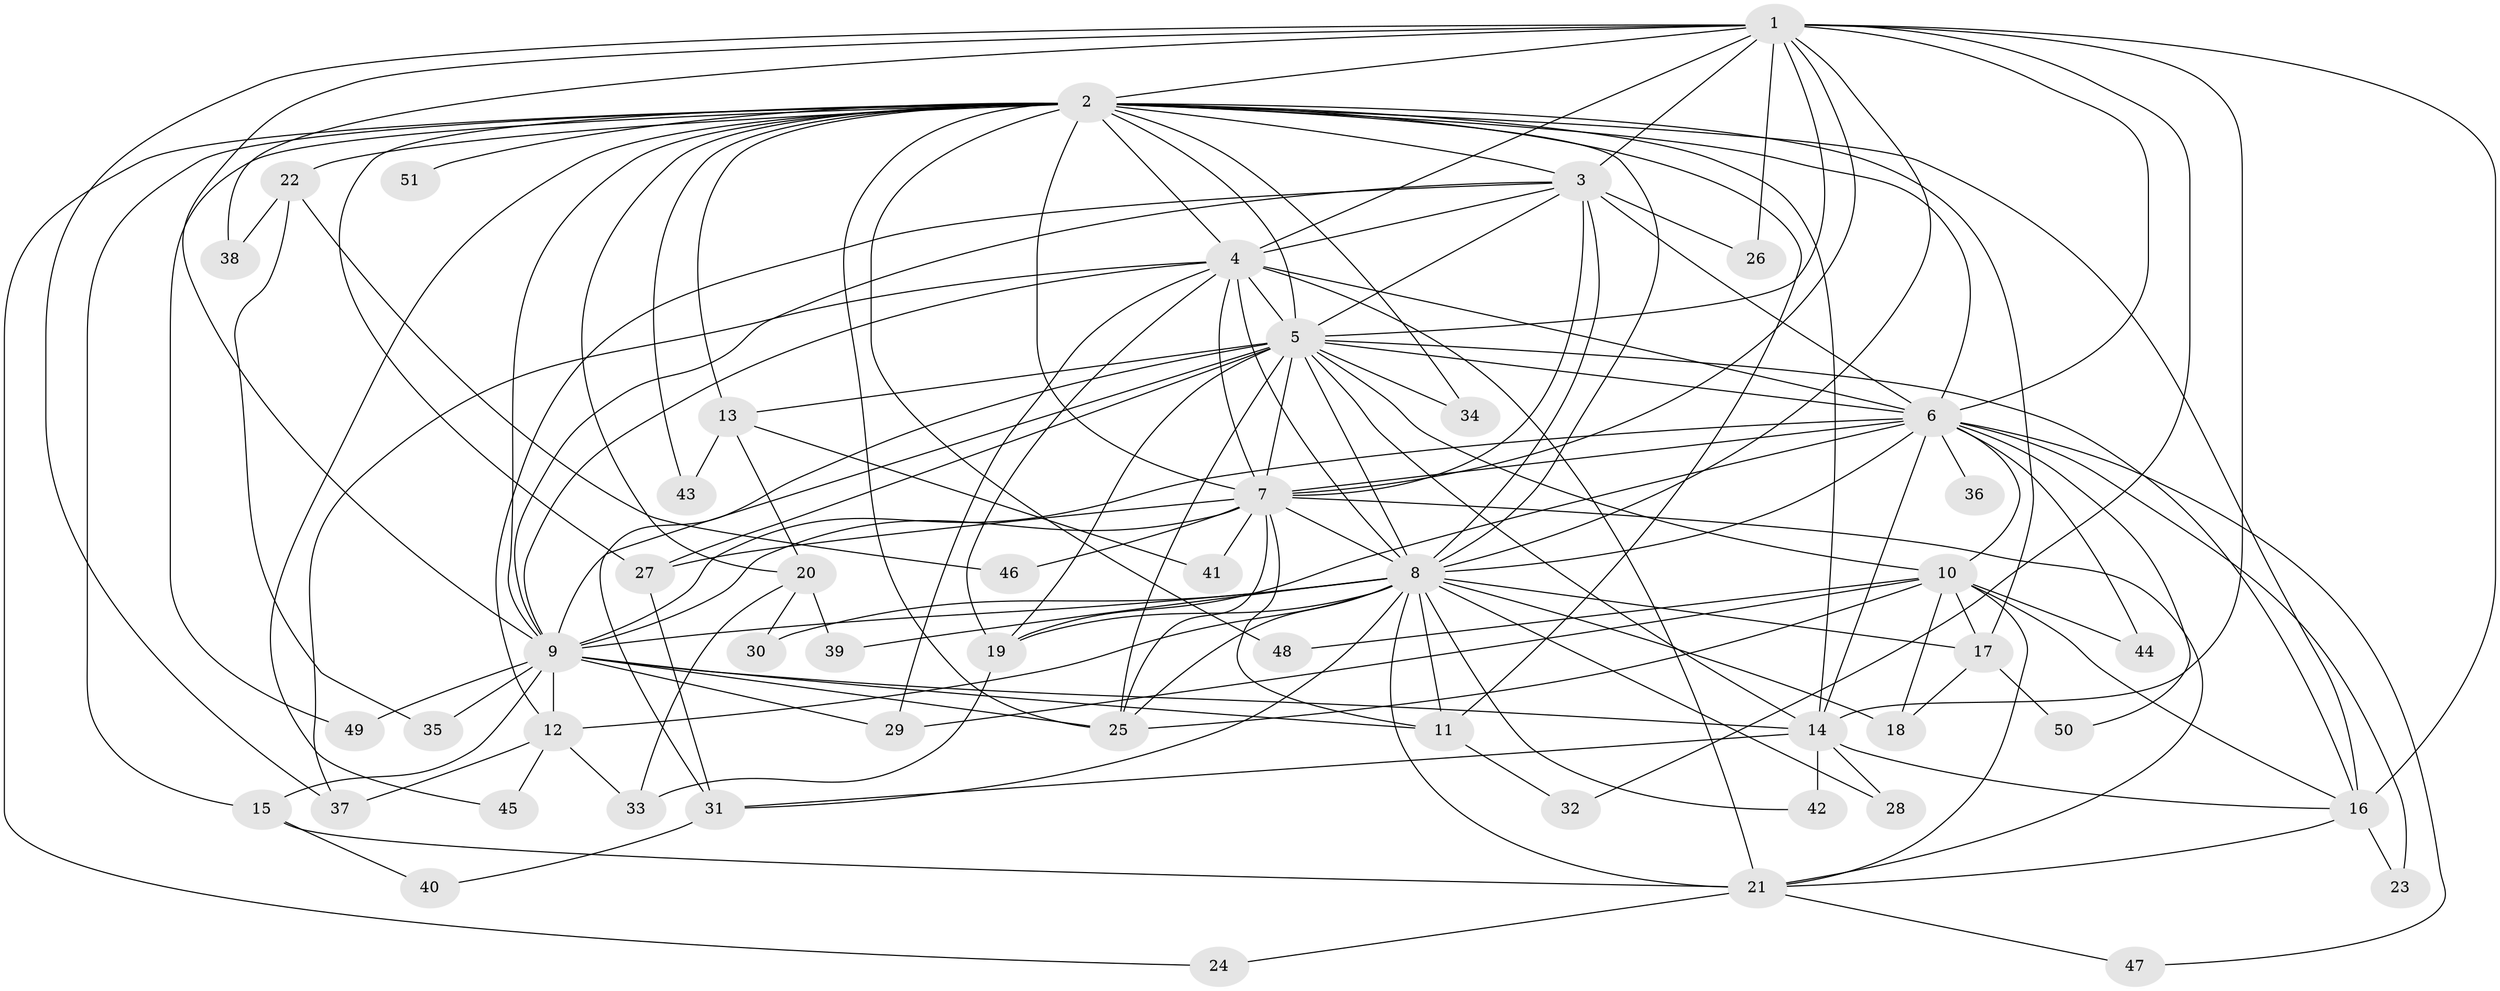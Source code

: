// original degree distribution, {17: 0.0297029702970297, 31: 0.009900990099009901, 18: 0.009900990099009901, 16: 0.009900990099009901, 20: 0.009900990099009901, 19: 0.009900990099009901, 24: 0.009900990099009901, 21: 0.009900990099009901, 10: 0.009900990099009901, 4: 0.10891089108910891, 5: 0.039603960396039604, 7: 0.009900990099009901, 3: 0.16831683168316833, 6: 0.019801980198019802, 2: 0.5445544554455446}
// Generated by graph-tools (version 1.1) at 2025/34/03/09/25 02:34:57]
// undirected, 51 vertices, 144 edges
graph export_dot {
graph [start="1"]
  node [color=gray90,style=filled];
  1;
  2;
  3;
  4;
  5;
  6;
  7;
  8;
  9;
  10;
  11;
  12;
  13;
  14;
  15;
  16;
  17;
  18;
  19;
  20;
  21;
  22;
  23;
  24;
  25;
  26;
  27;
  28;
  29;
  30;
  31;
  32;
  33;
  34;
  35;
  36;
  37;
  38;
  39;
  40;
  41;
  42;
  43;
  44;
  45;
  46;
  47;
  48;
  49;
  50;
  51;
  1 -- 2 [weight=2.0];
  1 -- 3 [weight=1.0];
  1 -- 4 [weight=1.0];
  1 -- 5 [weight=3.0];
  1 -- 6 [weight=1.0];
  1 -- 7 [weight=1.0];
  1 -- 8 [weight=1.0];
  1 -- 9 [weight=1.0];
  1 -- 14 [weight=1.0];
  1 -- 16 [weight=1.0];
  1 -- 26 [weight=2.0];
  1 -- 32 [weight=1.0];
  1 -- 37 [weight=1.0];
  1 -- 38 [weight=1.0];
  2 -- 3 [weight=1.0];
  2 -- 4 [weight=1.0];
  2 -- 5 [weight=3.0];
  2 -- 6 [weight=1.0];
  2 -- 7 [weight=2.0];
  2 -- 8 [weight=2.0];
  2 -- 9 [weight=1.0];
  2 -- 11 [weight=1.0];
  2 -- 13 [weight=1.0];
  2 -- 14 [weight=1.0];
  2 -- 15 [weight=1.0];
  2 -- 16 [weight=1.0];
  2 -- 17 [weight=1.0];
  2 -- 20 [weight=1.0];
  2 -- 22 [weight=1.0];
  2 -- 24 [weight=1.0];
  2 -- 25 [weight=1.0];
  2 -- 27 [weight=1.0];
  2 -- 34 [weight=1.0];
  2 -- 43 [weight=1.0];
  2 -- 45 [weight=1.0];
  2 -- 48 [weight=1.0];
  2 -- 49 [weight=1.0];
  2 -- 51 [weight=1.0];
  3 -- 4 [weight=1.0];
  3 -- 5 [weight=3.0];
  3 -- 6 [weight=2.0];
  3 -- 7 [weight=1.0];
  3 -- 8 [weight=5.0];
  3 -- 9 [weight=2.0];
  3 -- 12 [weight=1.0];
  3 -- 26 [weight=1.0];
  4 -- 5 [weight=3.0];
  4 -- 6 [weight=1.0];
  4 -- 7 [weight=1.0];
  4 -- 8 [weight=1.0];
  4 -- 9 [weight=1.0];
  4 -- 19 [weight=1.0];
  4 -- 21 [weight=2.0];
  4 -- 29 [weight=1.0];
  4 -- 37 [weight=2.0];
  5 -- 6 [weight=2.0];
  5 -- 7 [weight=3.0];
  5 -- 8 [weight=2.0];
  5 -- 9 [weight=2.0];
  5 -- 10 [weight=1.0];
  5 -- 13 [weight=3.0];
  5 -- 14 [weight=1.0];
  5 -- 16 [weight=1.0];
  5 -- 19 [weight=1.0];
  5 -- 25 [weight=1.0];
  5 -- 27 [weight=2.0];
  5 -- 31 [weight=1.0];
  5 -- 34 [weight=1.0];
  6 -- 7 [weight=1.0];
  6 -- 8 [weight=1.0];
  6 -- 9 [weight=1.0];
  6 -- 10 [weight=1.0];
  6 -- 14 [weight=1.0];
  6 -- 19 [weight=1.0];
  6 -- 23 [weight=1.0];
  6 -- 36 [weight=1.0];
  6 -- 44 [weight=1.0];
  6 -- 47 [weight=1.0];
  6 -- 50 [weight=1.0];
  7 -- 8 [weight=1.0];
  7 -- 9 [weight=1.0];
  7 -- 11 [weight=1.0];
  7 -- 21 [weight=1.0];
  7 -- 25 [weight=1.0];
  7 -- 27 [weight=1.0];
  7 -- 41 [weight=1.0];
  7 -- 46 [weight=1.0];
  8 -- 9 [weight=3.0];
  8 -- 11 [weight=1.0];
  8 -- 12 [weight=3.0];
  8 -- 17 [weight=1.0];
  8 -- 18 [weight=1.0];
  8 -- 19 [weight=3.0];
  8 -- 21 [weight=1.0];
  8 -- 25 [weight=1.0];
  8 -- 28 [weight=1.0];
  8 -- 30 [weight=1.0];
  8 -- 31 [weight=1.0];
  8 -- 39 [weight=1.0];
  8 -- 42 [weight=1.0];
  9 -- 11 [weight=1.0];
  9 -- 12 [weight=1.0];
  9 -- 14 [weight=1.0];
  9 -- 15 [weight=1.0];
  9 -- 25 [weight=1.0];
  9 -- 29 [weight=1.0];
  9 -- 35 [weight=1.0];
  9 -- 49 [weight=1.0];
  10 -- 16 [weight=1.0];
  10 -- 17 [weight=1.0];
  10 -- 18 [weight=1.0];
  10 -- 21 [weight=1.0];
  10 -- 25 [weight=1.0];
  10 -- 29 [weight=1.0];
  10 -- 44 [weight=1.0];
  10 -- 48 [weight=1.0];
  11 -- 32 [weight=1.0];
  12 -- 33 [weight=1.0];
  12 -- 37 [weight=1.0];
  12 -- 45 [weight=1.0];
  13 -- 20 [weight=1.0];
  13 -- 41 [weight=1.0];
  13 -- 43 [weight=1.0];
  14 -- 16 [weight=1.0];
  14 -- 28 [weight=1.0];
  14 -- 31 [weight=1.0];
  14 -- 42 [weight=1.0];
  15 -- 21 [weight=1.0];
  15 -- 40 [weight=1.0];
  16 -- 21 [weight=1.0];
  16 -- 23 [weight=1.0];
  17 -- 18 [weight=1.0];
  17 -- 50 [weight=1.0];
  19 -- 33 [weight=1.0];
  20 -- 30 [weight=1.0];
  20 -- 33 [weight=1.0];
  20 -- 39 [weight=1.0];
  21 -- 24 [weight=1.0];
  21 -- 47 [weight=1.0];
  22 -- 35 [weight=1.0];
  22 -- 38 [weight=1.0];
  22 -- 46 [weight=1.0];
  27 -- 31 [weight=1.0];
  31 -- 40 [weight=1.0];
}
